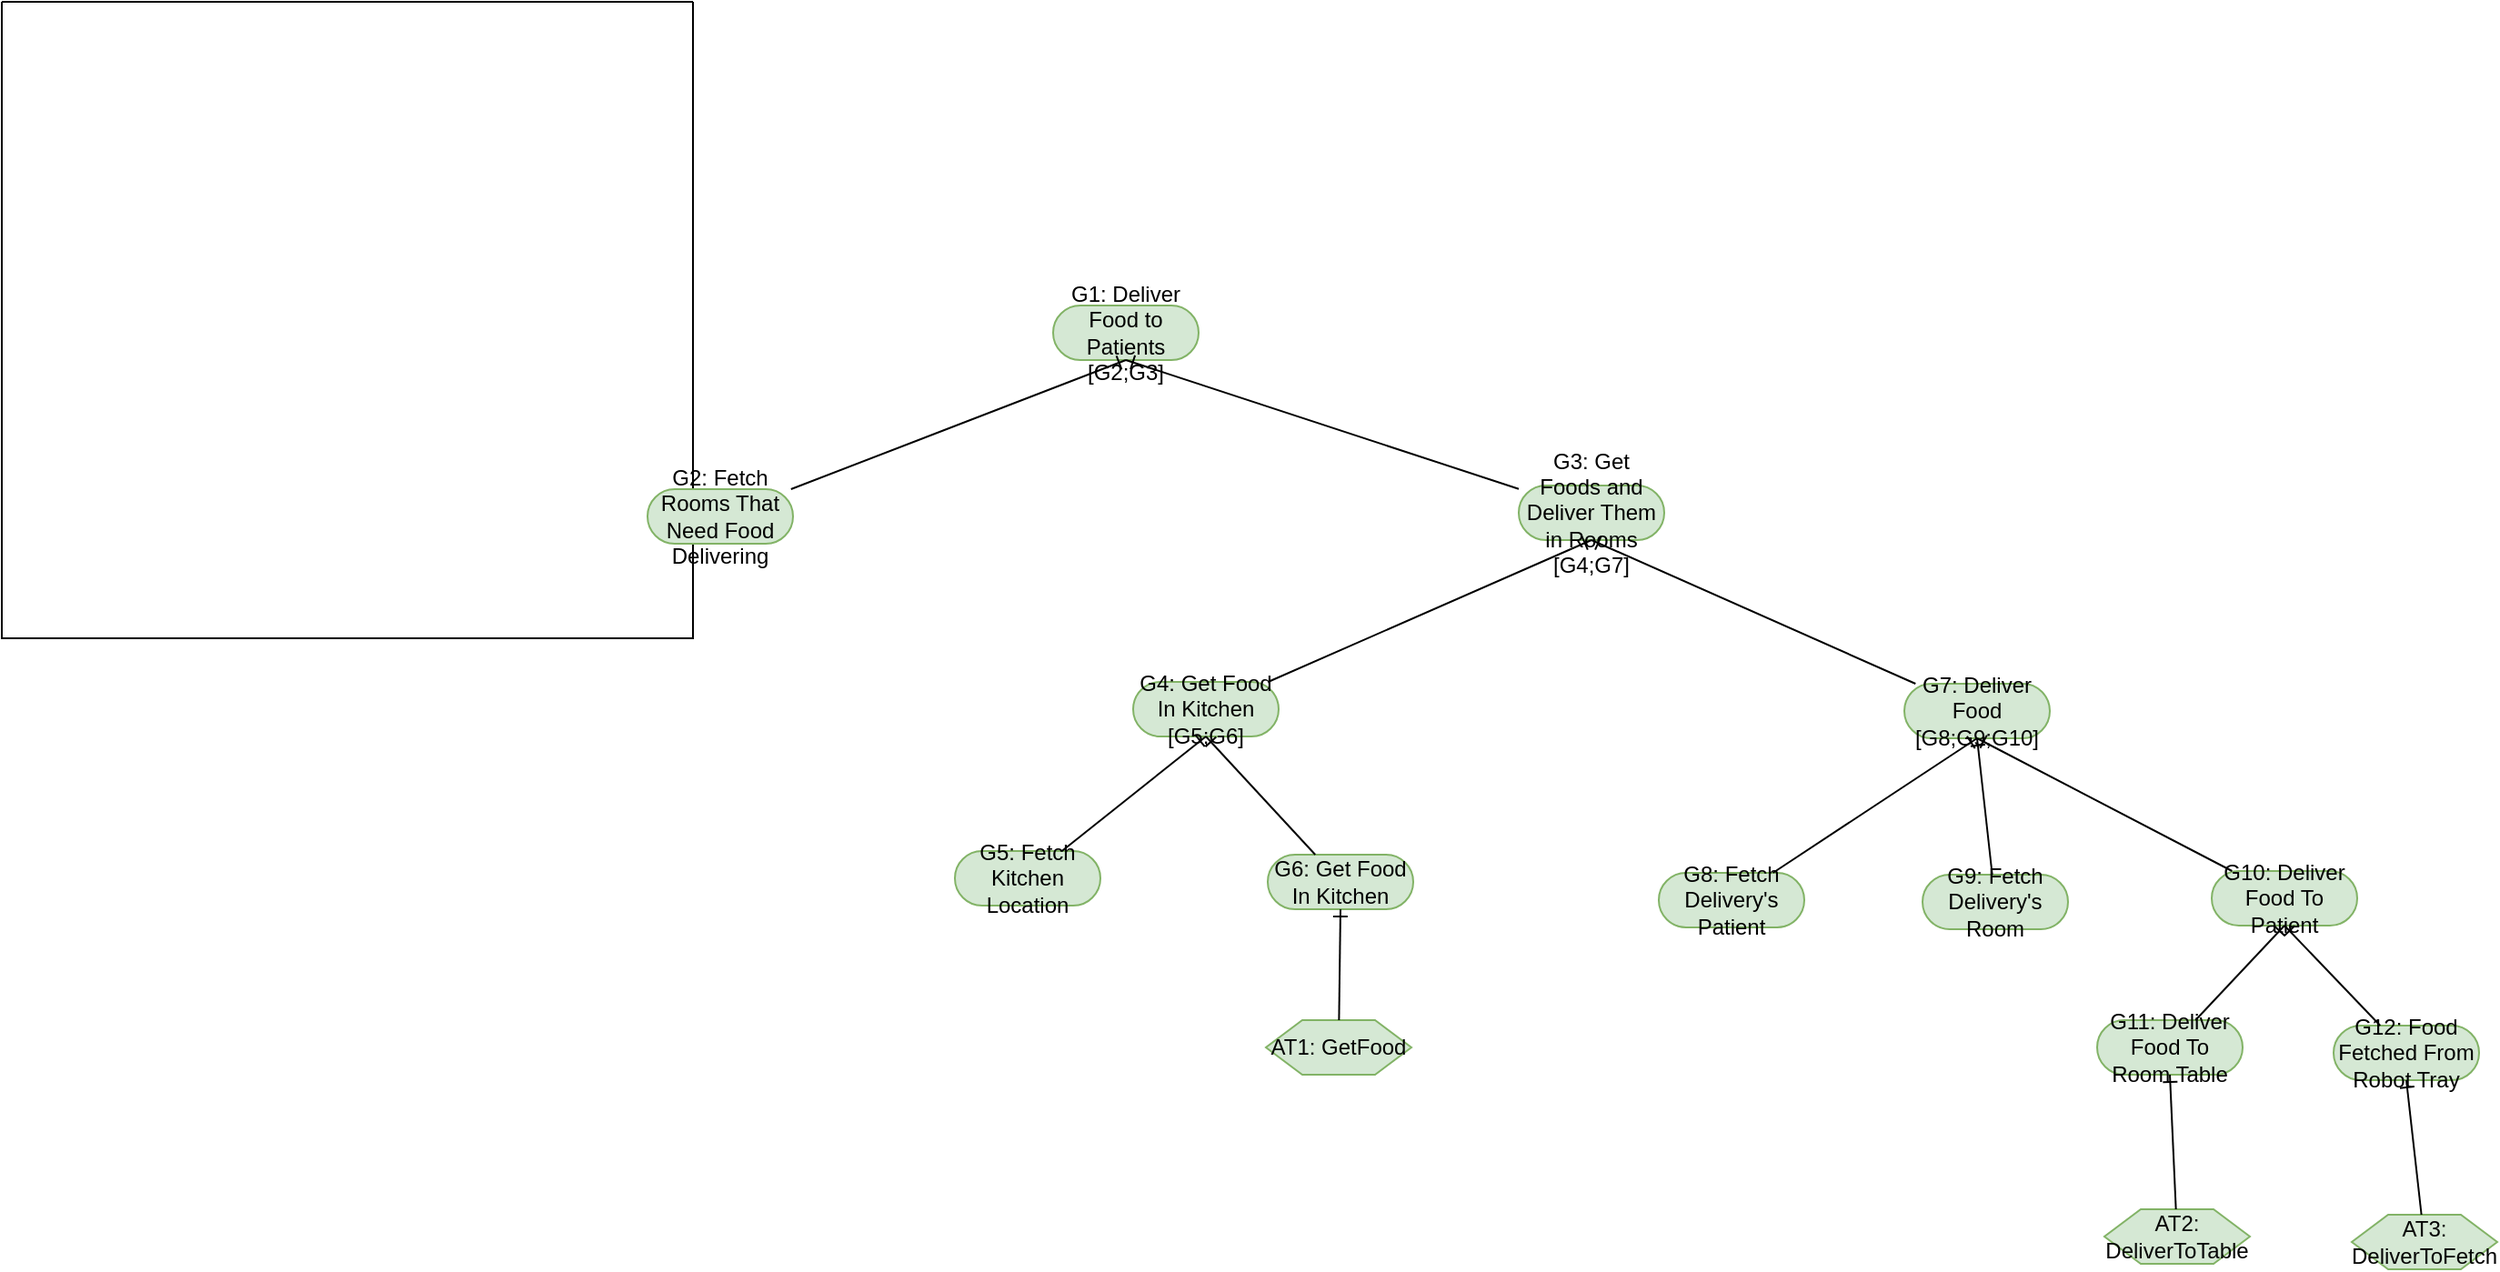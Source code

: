 <mxfile>
<diagram id="JPszrsa7NkP3LcdA_txE" name="Página-1">
<mxGraphModel dx="322" dy="417" grid="1" gridSize="10" guides="1" tooltips="1" connect="1" arrows="1" fold="1" page="1" pageScale="1" pageWidth="2000" pageHeight="1300" math="0" shadow="0">
<root>
<mxCell id="0"/>

    <mxCell id="1" parent="0"/>

<object id="31223c4e-8210-4140-a36b-9accde8a55f5" text="M1: teste" type="istar.Actor" x="355" y="135" MR_Description=""><mxCell value="" style="swimlane;startSize=0;pointerEvents=0;fontFamily=Helvetica;fontSize=12;fontColor=default;fillColor=none;gradientColor=none;autosize=1;" parent="1" vertex="1"><mxGeometry x="170" y="90" width="380" height="350" as="geometry"><mxRectangle x="190" y="120" width="50" height="40" as="alternateBounds"/></mxGeometry></mxCell></object>
<object id="66b89690-6933-4962-aeb1-79958c65f99b" x="578" y="167" type="istar.Goal" parent="31223c4e-8210-4140-a36b-9accde8a55f5" label="G1: Deliver Food to Patients [G2;G3]" MR_Description="teste"><mxCell style="html=1;dashed=0;whiteSpace=wrap;shape=mxgraph.dfd.start;pointerEvents=0;fontFamily=Helvetica;fontSize=12;fillColor=#d5e8d4;strokeColor=#82b366;fontColor=#000000;autosize=1;fixedWidth=0;" vertex="1" parent="31223c4e-8210-4140-a36b-9accde8a55f5"><mxGeometry width="80" height="30" as="geometry" x="578" y="167"/></mxCell></object>
<object id="90bb6cd3-5df4-4ed1-b944-11eadd4ea888" x="355" y="268" type="istar.Goal" parent="31223c4e-8210-4140-a36b-9accde8a55f5" label="G2: Fetch Rooms That Need Food Delivering" MR_Description="" MR_GoalType="Query" MR_QueriedProperty="world_db->select(d:Delivery | )" MR_Controls="active_deliveries : Sequence(Delivery)"><mxCell style="html=1;dashed=0;whiteSpace=wrap;shape=mxgraph.dfd.start;pointerEvents=0;fontFamily=Helvetica;fontSize=12;fillColor=#d5e8d4;strokeColor=#82b366;fontColor=#000000;autosize=1;fixedWidth=0;" vertex="1" parent="31223c4e-8210-4140-a36b-9accde8a55f5"><mxGeometry width="80" height="30" as="geometry" x="355" y="268"/></mxCell></object>
<object id="004f44de-5fa5-41e8-bff6-4c7f64126dd7" x="1046" y="375" type="istar.Goal" parent="31223c4e-8210-4140-a36b-9accde8a55f5" label="G7: Deliver Food [G8;G9;G10]" MR_Description=""><mxCell style="html=1;dashed=0;whiteSpace=wrap;shape=mxgraph.dfd.start;pointerEvents=0;fontFamily=Helvetica;fontSize=12;fillColor=#d5e8d4;strokeColor=#82b366;fontColor=#000000;autosize=1;fixedWidth=0;" vertex="1" parent="31223c4e-8210-4140-a36b-9accde8a55f5"><mxGeometry width="80" height="30" as="geometry" x="1046" y="375"/></mxCell></object>
<object id="23b13cdd-3a6d-4272-a1c9-f26b837a1ffc" x="911" y="479" type="istar.Goal" parent="31223c4e-8210-4140-a36b-9accde8a55f5" label="G8: Fetch Delivery's Patient" MR_Description="" MR_GoalType="Query" MR_QueriedProperty="world_db->select(p:Patient | p.name in current_delivery.patient)" MR_Controls="current_patient : Patient" MR_Monitors="current_delivery"><mxCell style="html=1;dashed=0;whiteSpace=wrap;shape=mxgraph.dfd.start;pointerEvents=0;fontFamily=Helvetica;fontSize=12;fillColor=#d5e8d4;strokeColor=#82b366;fontColor=#000000;autosize=1;fixedWidth=0;" vertex="1" parent="31223c4e-8210-4140-a36b-9accde8a55f5"><mxGeometry width="80" height="30" as="geometry" x="911" y="479"/></mxCell></object>
<object id="e2c04472-6144-49fb-8ddc-8f145752cf5a" x="834" y="266" type="istar.Goal" parent="31223c4e-8210-4140-a36b-9accde8a55f5" label="G3: Get Foods and Deliver Them in Rooms [G4;G7]" MR_Description="" MR_GoalType="Achieve" MR_AchieveCondition="active_deliveries->forAll(current_delivery | )" MR_Monitors="active_deliveries" MR_Controls="current_delivery : Delivery" MR_Group="True" MR_Divisible="False"><mxCell style="html=1;dashed=0;whiteSpace=wrap;shape=mxgraph.dfd.start;pointerEvents=0;fontFamily=Helvetica;fontSize=12;fillColor=#d5e8d4;strokeColor=#82b366;fontColor=#000000;autosize=1;fixedWidth=0;" vertex="1" parent="31223c4e-8210-4140-a36b-9accde8a55f5"><mxGeometry width="80" height="30" as="geometry" x="834" y="266"/></mxCell></object>
<object id="0ff610ea-6ef7-41a3-be8e-5799a068a3d1" x="1282" y="563" type="istar.Goal" parent="31223c4e-8210-4140-a36b-9accde8a55f5" label="G12: Food Fetched From Robot Tray" MR_Description="" MR_Monitors="current_patient, delivery_room"><mxCell style="html=1;dashed=0;whiteSpace=wrap;shape=mxgraph.dfd.start;pointerEvents=0;fontFamily=Helvetica;fontSize=12;fillColor=#d5e8d4;strokeColor=#82b366;fontColor=#000000;autosize=1;fixedWidth=0;" vertex="1" parent="31223c4e-8210-4140-a36b-9accde8a55f5"><mxGeometry width="80" height="30" as="geometry" x="1282" y="563"/></mxCell></object>
<object id="ed27bb08-c519-4040-b4a8-19fe22418796" x="622" y="374" type="istar.Goal" parent="31223c4e-8210-4140-a36b-9accde8a55f5" label="G4: Get Food In Kitchen [G5;G6]" MR_Description=""><mxCell style="html=1;dashed=0;whiteSpace=wrap;shape=mxgraph.dfd.start;pointerEvents=0;fontFamily=Helvetica;fontSize=12;fillColor=#d5e8d4;strokeColor=#82b366;fontColor=#000000;autosize=1;fixedWidth=0;" vertex="1" parent="31223c4e-8210-4140-a36b-9accde8a55f5"><mxGeometry width="80" height="30" as="geometry" x="622" y="374"/></mxCell></object>
<object id="c4665492-cff8-4cc6-a874-1cdba42f668e" x="524" y="467" type="istar.Goal" parent="31223c4e-8210-4140-a36b-9accde8a55f5" label="G5: Fetch Kitchen Location" MR_Description="" MR_GoalType="Query" MR_QueriedProperty="world_db->select(l:Location | l.name = &quot;Kitchen&quot;)" MR_Controls="kitchen_loc : Location"><mxCell style="html=1;dashed=0;whiteSpace=wrap;shape=mxgraph.dfd.start;pointerEvents=0;fontFamily=Helvetica;fontSize=12;fillColor=#d5e8d4;strokeColor=#82b366;fontColor=#000000;autosize=1;fixedWidth=0;" vertex="1" parent="31223c4e-8210-4140-a36b-9accde8a55f5"><mxGeometry width="80" height="30" as="geometry" x="524" y="467"/></mxCell></object>
<object id="0184bda0-2a89-4a14-8f36-51bf1d0d6e9c" x="696" y="469" type="istar.Goal" parent="31223c4e-8210-4140-a36b-9accde8a55f5" label="G6: Get Food In Kitchen" MR_Description="" MR_Monitors="kitchen_loc, current_delivery"><mxCell style="html=1;dashed=0;whiteSpace=wrap;shape=mxgraph.dfd.start;pointerEvents=0;fontFamily=Helvetica;fontSize=12;fillColor=#d5e8d4;strokeColor=#82b366;fontColor=#000000;autosize=1;fixedWidth=0;" vertex="1" parent="31223c4e-8210-4140-a36b-9accde8a55f5"><mxGeometry width="80" height="30" as="geometry" x="696" y="469"/></mxCell></object>
<object id="a51d3961-56b4-4bbe-b048-286eef924ae4" x="695" y="560" type="istar.Task" parent="31223c4e-8210-4140-a36b-9accde8a55f5" label="AT1: GetFood" MR_Description="" MR_Location="kitchen_loc" MR_Params="current_delivery"><mxCell style="shape=hexagon;perimeter=hexagonPerimeter2;whiteSpace=wrap;html=1;size=0.25;pointerEvents=0;fontFamily=Helvetica;fontSize=12;fillColor=#d5e8d4;strokeColor=#82b366;fontColor=#030303;" vertex="1" parent="31223c4e-8210-4140-a36b-9accde8a55f5"><mxGeometry width="80" height="30" as="geometry" x="695" y="560"/></mxCell></object>
<object id="43540617-7849-4cf3-99e4-e93d21085b6f" x="1056" y="480" type="istar.Goal" parent="31223c4e-8210-4140-a36b-9accde8a55f5" label="G9: Fetch Delivery's Room" MR_Description="" MR_GoalType="Query" MR_QueriedProperty="world_db->select(r:Location | r.name in current_delivery.delivery_location)" MR_Controls="delivery_room : Location" MR_Monitors="current_delivery"><mxCell style="html=1;dashed=0;whiteSpace=wrap;shape=mxgraph.dfd.start;pointerEvents=0;fontFamily=Helvetica;fontSize=12;fillColor=#d5e8d4;strokeColor=#82b366;fontColor=#000000;autosize=1;fixedWidth=0;" vertex="1" parent="31223c4e-8210-4140-a36b-9accde8a55f5"><mxGeometry width="80" height="30" as="geometry" x="1056" y="480"/></mxCell></object>
<object id="496e2545-7b54-4568-a6d1-2e616cbe7537" x="1152" y="560" type="istar.Goal" parent="31223c4e-8210-4140-a36b-9accde8a55f5" label="G11: Deliver Food To Room Table" MR_Description="" MR_Monitors="delivery_room, current_patient"><mxCell style="html=1;dashed=0;whiteSpace=wrap;shape=mxgraph.dfd.start;pointerEvents=0;fontFamily=Helvetica;fontSize=12;fillColor=#d5e8d4;strokeColor=#82b366;fontColor=#000000;autosize=1;fixedWidth=0;" vertex="1" parent="31223c4e-8210-4140-a36b-9accde8a55f5"><mxGeometry width="80" height="30" as="geometry" x="1152" y="560"/></mxCell></object>
<object id="c6f57ba9-a58d-4fa3-9bb2-6a18103975c9" x="1156" y="664" type="istar.Task" parent="31223c4e-8210-4140-a36b-9accde8a55f5" label="AT2: DeliverToTable" MR_Description="" MR_Location="delivery_room" MR_Params="current_patient"><mxCell style="shape=hexagon;perimeter=hexagonPerimeter2;whiteSpace=wrap;html=1;size=0.25;pointerEvents=0;fontFamily=Helvetica;fontSize=12;fillColor=#d5e8d4;strokeColor=#82b366;fontColor=#030303;" vertex="1" parent="31223c4e-8210-4140-a36b-9accde8a55f5"><mxGeometry width="80" height="30" as="geometry" x="1156" y="664"/></mxCell></object>
<object id="2618fc4a-bdeb-459a-a40c-8d2f315db5d5" x="1292" y="667" type="istar.Task" parent="31223c4e-8210-4140-a36b-9accde8a55f5" label="AT3: DeliverToFetch" MR_Description="" MR_RobotNumber="[1,2]" MR_Location="delivery_room" MR_Params="current_patient"><mxCell style="shape=hexagon;perimeter=hexagonPerimeter2;whiteSpace=wrap;html=1;size=0.25;pointerEvents=0;fontFamily=Helvetica;fontSize=12;fillColor=#d5e8d4;strokeColor=#82b366;fontColor=#030303;" vertex="1" parent="31223c4e-8210-4140-a36b-9accde8a55f5"><mxGeometry width="80" height="30" as="geometry" x="1292" y="667"/></mxCell></object>
<object id="16ceb27e-114a-419d-92c0-1a96e5d3c2d3" x="1215" y="478" type="istar.Goal" parent="31223c4e-8210-4140-a36b-9accde8a55f5" label="G10: Deliver Food To Patient" MR_Description=""><mxCell style="html=1;dashed=0;whiteSpace=wrap;shape=mxgraph.dfd.start;pointerEvents=0;fontFamily=Helvetica;fontSize=12;fillColor=#d5e8d4;strokeColor=#82b366;fontColor=#000000;autosize=1;fixedWidth=0;" vertex="1" parent="31223c4e-8210-4140-a36b-9accde8a55f5"><mxGeometry width="80" height="30" as="geometry" x="1215" y="478"/></mxCell></object>
<mxCell id="8955c333-dbdd-4fd3-bd9d-6ae39d522eb6" type="istar.AndRefinementLink" style="edgeStyle=none;html=1;entryX=0.5;entryY=0.5;entryDx=0;entryDy=15;entryPerimeter=0;endArrow=ERone;endFill=0;" edge="1" parent="31223c4e-8210-4140-a36b-9accde8a55f5" source="e2c04472-6144-49fb-8ddc-8f145752cf5a" target="66b89690-6933-4962-aeb1-79958c65f99b"><mxGeometry relative="1" as="geometry"/></mxCell>
<mxCell id="2" type="istar.AndRefinementLink" style="edgeStyle=none;html=1;entryX=0.5;entryY=0.5;entryDx=0;entryDy=15;entryPerimeter=0;endArrow=ERone;endFill=0;" edge="1" parent="31223c4e-8210-4140-a36b-9accde8a55f5" source="90bb6cd3-5df4-4ed1-b944-11eadd4ea888" target="66b89690-6933-4962-aeb1-79958c65f99b"><mxGeometry relative="1" as="geometry"/></mxCell>
<mxCell id="22cdcdee-2849-4a97-86a8-76734d5fb6bc" type="istar.AndRefinementLink" style="edgeStyle=none;html=1;entryX=0.5;entryY=0.5;entryDx=0;entryDy=15;entryPerimeter=0;endArrow=ERone;endFill=0;" edge="1" parent="31223c4e-8210-4140-a36b-9accde8a55f5" source="23b13cdd-3a6d-4272-a1c9-f26b837a1ffc" target="004f44de-5fa5-41e8-bff6-4c7f64126dd7"><mxGeometry relative="1" as="geometry"/></mxCell>
<mxCell id="efa46fb0-7fa5-4498-addf-8da6bd884bd1" type="istar.AndRefinementLink" style="edgeStyle=none;html=1;entryX=0.5;entryY=0.5;entryDx=0;entryDy=15;entryPerimeter=0;endArrow=ERone;endFill=0;" edge="1" parent="31223c4e-8210-4140-a36b-9accde8a55f5" source="43540617-7849-4cf3-99e4-e93d21085b6f" target="004f44de-5fa5-41e8-bff6-4c7f64126dd7"><mxGeometry relative="1" as="geometry"/></mxCell>
<mxCell id="ddc58cd8-756f-428e-ac19-2338c0214684" type="istar.AndRefinementLink" style="edgeStyle=none;html=1;entryX=0.5;entryY=0.5;entryDx=0;entryDy=15;entryPerimeter=0;endArrow=ERone;endFill=0;" edge="1" parent="31223c4e-8210-4140-a36b-9accde8a55f5" source="16ceb27e-114a-419d-92c0-1a96e5d3c2d3" target="004f44de-5fa5-41e8-bff6-4c7f64126dd7"><mxGeometry relative="1" as="geometry"/></mxCell>
<mxCell id="02ea5727-8ab8-4f16-923e-552eb2e24775" type="istar.AndRefinementLink" style="edgeStyle=none;html=1;entryX=0.5;entryY=0.5;entryDx=0;entryDy=15;entryPerimeter=0;endArrow=ERone;endFill=0;" edge="1" parent="31223c4e-8210-4140-a36b-9accde8a55f5" source="004f44de-5fa5-41e8-bff6-4c7f64126dd7" target="e2c04472-6144-49fb-8ddc-8f145752cf5a"><mxGeometry relative="1" as="geometry"/></mxCell>
<mxCell id="67d61b06-2980-40de-ad73-cc92b15264e9" type="istar.AndRefinementLink" style="edgeStyle=none;html=1;entryX=0.5;entryY=0.5;entryDx=0;entryDy=15;entryPerimeter=0;endArrow=ERone;endFill=0;" edge="1" parent="31223c4e-8210-4140-a36b-9accde8a55f5" source="ed27bb08-c519-4040-b4a8-19fe22418796" target="e2c04472-6144-49fb-8ddc-8f145752cf5a"><mxGeometry relative="1" as="geometry"/></mxCell>
<mxCell id="78360ecd-b3c7-4cf7-a961-a877a40df8fc" type="istar.AndRefinementLink" style="edgeStyle=none;html=1;entryX=0.5;entryY=0.5;entryDx=0;entryDy=15;entryPerimeter=0;endArrow=ERone;endFill=0;" edge="1" parent="31223c4e-8210-4140-a36b-9accde8a55f5" source="2618fc4a-bdeb-459a-a40c-8d2f315db5d5" target="0ff610ea-6ef7-41a3-be8e-5799a068a3d1"><mxGeometry relative="1" as="geometry"/></mxCell>
<mxCell id="84c0b010-eff2-44ee-be21-5e8869ad3ec3" type="istar.AndRefinementLink" style="edgeStyle=none;html=1;entryX=0.5;entryY=0.5;entryDx=0;entryDy=15;entryPerimeter=0;endArrow=ERone;endFill=0;" edge="1" parent="31223c4e-8210-4140-a36b-9accde8a55f5" source="c4665492-cff8-4cc6-a874-1cdba42f668e" target="ed27bb08-c519-4040-b4a8-19fe22418796"><mxGeometry relative="1" as="geometry"/></mxCell>
<mxCell id="72270d14-d492-464f-adf8-8ddd8ca64e05" type="istar.AndRefinementLink" style="edgeStyle=none;html=1;entryX=0.5;entryY=0.5;entryDx=0;entryDy=15;entryPerimeter=0;endArrow=ERone;endFill=0;" edge="1" parent="31223c4e-8210-4140-a36b-9accde8a55f5" source="0184bda0-2a89-4a14-8f36-51bf1d0d6e9c" target="ed27bb08-c519-4040-b4a8-19fe22418796"><mxGeometry relative="1" as="geometry"/></mxCell>
<mxCell id="106daebe-85e2-4804-8660-4817f1a262a8" type="istar.AndRefinementLink" style="edgeStyle=none;html=1;entryX=0.5;entryY=0.5;entryDx=0;entryDy=15;entryPerimeter=0;endArrow=ERone;endFill=0;" edge="1" parent="31223c4e-8210-4140-a36b-9accde8a55f5" source="a51d3961-56b4-4bbe-b048-286eef924ae4" target="0184bda0-2a89-4a14-8f36-51bf1d0d6e9c"><mxGeometry relative="1" as="geometry"/></mxCell>
<mxCell id="e522b3e5-93ea-44ef-a192-1d8921bb9105" type="istar.AndRefinementLink" style="edgeStyle=none;html=1;entryX=0.5;entryY=0.5;entryDx=0;entryDy=15;entryPerimeter=0;endArrow=ERone;endFill=0;" edge="1" parent="31223c4e-8210-4140-a36b-9accde8a55f5" source="c6f57ba9-a58d-4fa3-9bb2-6a18103975c9" target="496e2545-7b54-4568-a6d1-2e616cbe7537"><mxGeometry relative="1" as="geometry"/></mxCell>
<mxCell id="74dd8d0a-205e-4d33-8791-fa0f3f5599fa" type="istar.AndRefinementLink" style="edgeStyle=none;html=1;entryX=0.5;entryY=0.5;entryDx=0;entryDy=15;entryPerimeter=0;endArrow=ERone;endFill=0;" edge="1" parent="31223c4e-8210-4140-a36b-9accde8a55f5" source="496e2545-7b54-4568-a6d1-2e616cbe7537" target="16ceb27e-114a-419d-92c0-1a96e5d3c2d3"><mxGeometry relative="1" as="geometry"/></mxCell>
<mxCell id="ca0cefc2-36e9-45be-8b2e-1e87c171aa4d" type="istar.AndRefinementLink" style="edgeStyle=none;html=1;entryX=0.5;entryY=0.5;entryDx=0;entryDy=15;entryPerimeter=0;endArrow=ERone;endFill=0;" edge="1" parent="31223c4e-8210-4140-a36b-9accde8a55f5" source="0ff610ea-6ef7-41a3-be8e-5799a068a3d1" target="16ceb27e-114a-419d-92c0-1a96e5d3c2d3"><mxGeometry relative="1" as="geometry"/></mxCell>
</root>
</mxGraphModel>
</diagram>
</mxfile>